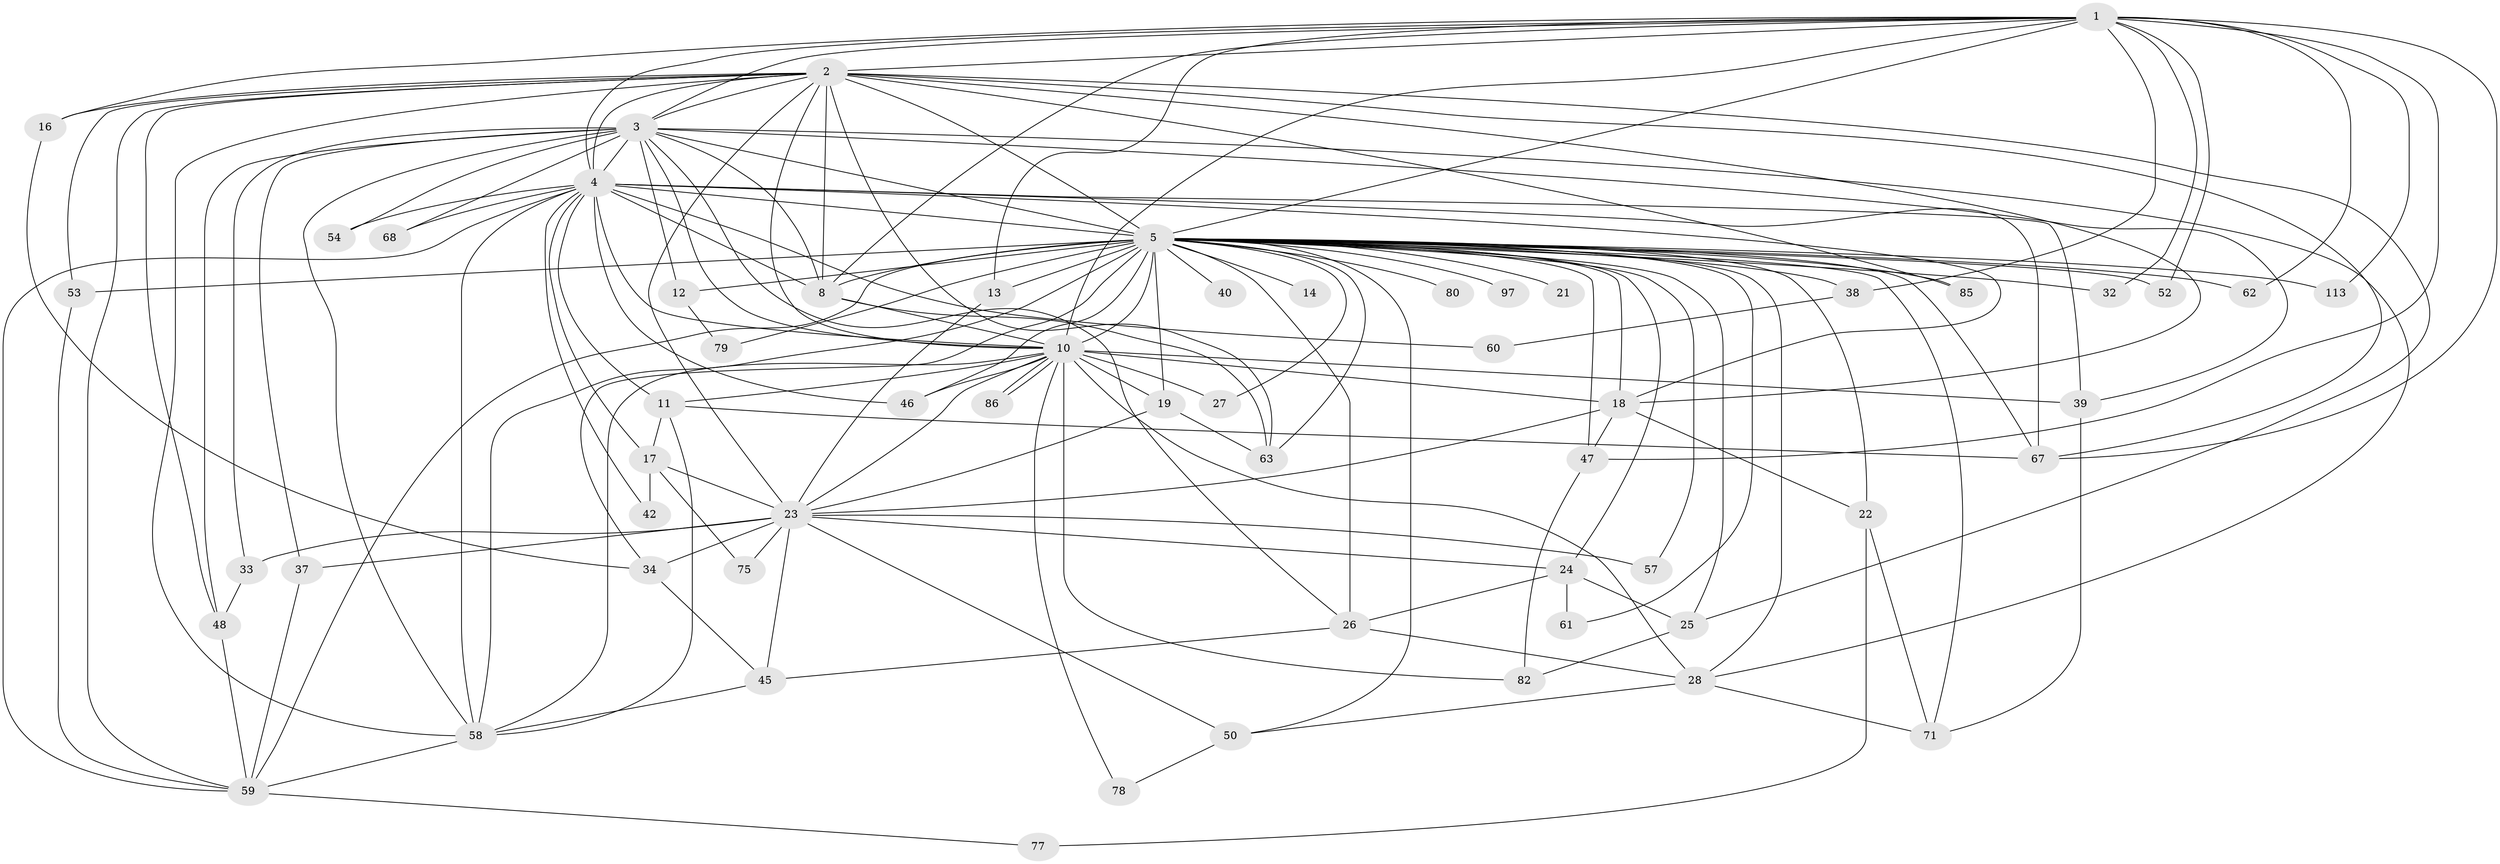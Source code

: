 // original degree distribution, {20: 0.01680672268907563, 24: 0.008403361344537815, 25: 0.008403361344537815, 13: 0.008403361344537815, 18: 0.008403361344537815, 23: 0.01680672268907563, 12: 0.008403361344537815, 28: 0.008403361344537815, 6: 0.04201680672268908, 3: 0.12605042016806722, 2: 0.5462184873949579, 4: 0.15126050420168066, 9: 0.008403361344537815, 10: 0.008403361344537815, 5: 0.01680672268907563, 7: 0.01680672268907563}
// Generated by graph-tools (version 1.1) at 2025/13/03/09/25 04:13:51]
// undirected, 59 vertices, 155 edges
graph export_dot {
graph [start="1"]
  node [color=gray90,style=filled];
  1;
  2 [super="+76+73+115+74+55+41+44+89+87"];
  3;
  4;
  5 [super="+9+20+6+110"];
  8 [super="+92+93+36"];
  10;
  11;
  12 [super="+29"];
  13;
  14;
  16;
  17 [super="+56"];
  18 [super="+101+96+84"];
  19;
  21;
  22;
  23 [super="+109+31+49"];
  24;
  25;
  26 [super="+43"];
  27;
  28 [super="+70+116"];
  32;
  33 [super="+98+118"];
  34 [super="+66+107"];
  37;
  38;
  39 [super="+91"];
  40;
  42;
  45;
  46 [super="+94"];
  47;
  48;
  50;
  52;
  53 [super="+69"];
  54;
  57;
  58 [super="+65+117+108+72"];
  59 [super="+81+83+64"];
  60;
  61;
  62;
  63 [super="+105"];
  67 [super="+106+100"];
  68;
  71 [super="+111"];
  75;
  77;
  78;
  79;
  80;
  82 [super="+88"];
  85;
  86;
  97;
  113;
  1 -- 2 [weight=2];
  1 -- 3;
  1 -- 4;
  1 -- 5 [weight=4];
  1 -- 8 [weight=2];
  1 -- 10;
  1 -- 13;
  1 -- 16;
  1 -- 32;
  1 -- 38;
  1 -- 47;
  1 -- 52;
  1 -- 62;
  1 -- 67;
  1 -- 113;
  2 -- 3;
  2 -- 4 [weight=2];
  2 -- 5 [weight=5];
  2 -- 8;
  2 -- 10 [weight=4];
  2 -- 16;
  2 -- 23 [weight=2];
  2 -- 48;
  2 -- 53;
  2 -- 58;
  2 -- 67;
  2 -- 25;
  2 -- 18 [weight=2];
  2 -- 85;
  2 -- 59;
  2 -- 63;
  3 -- 4;
  3 -- 5 [weight=4];
  3 -- 8;
  3 -- 10;
  3 -- 26;
  3 -- 33 [weight=2];
  3 -- 37;
  3 -- 39;
  3 -- 48;
  3 -- 54;
  3 -- 68;
  3 -- 58;
  3 -- 12;
  3 -- 28;
  4 -- 5 [weight=7];
  4 -- 8;
  4 -- 10;
  4 -- 11;
  4 -- 17;
  4 -- 42;
  4 -- 46;
  4 -- 54;
  4 -- 60;
  4 -- 67;
  4 -- 68;
  4 -- 59;
  4 -- 18;
  4 -- 58;
  4 -- 39;
  5 -- 8 [weight=5];
  5 -- 10 [weight=7];
  5 -- 34;
  5 -- 57;
  5 -- 14 [weight=2];
  5 -- 80 [weight=2];
  5 -- 18 [weight=2];
  5 -- 19;
  5 -- 21;
  5 -- 85;
  5 -- 32;
  5 -- 47;
  5 -- 53;
  5 -- 59;
  5 -- 61;
  5 -- 62;
  5 -- 50;
  5 -- 79;
  5 -- 67;
  5 -- 71;
  5 -- 12;
  5 -- 13;
  5 -- 22;
  5 -- 24;
  5 -- 25;
  5 -- 26;
  5 -- 27;
  5 -- 97 [weight=2];
  5 -- 38;
  5 -- 40 [weight=2];
  5 -- 46;
  5 -- 113;
  5 -- 52;
  5 -- 58;
  5 -- 63;
  5 -- 28;
  8 -- 10;
  8 -- 63;
  10 -- 11;
  10 -- 18;
  10 -- 19;
  10 -- 27;
  10 -- 28;
  10 -- 39;
  10 -- 78;
  10 -- 82;
  10 -- 86;
  10 -- 86;
  10 -- 58;
  10 -- 23;
  10 -- 46;
  11 -- 17 [weight=2];
  11 -- 58;
  11 -- 67;
  12 -- 79;
  13 -- 23;
  16 -- 34;
  17 -- 42;
  17 -- 75;
  17 -- 23;
  18 -- 22;
  18 -- 23;
  18 -- 47;
  19 -- 63;
  19 -- 23;
  22 -- 71;
  22 -- 77;
  23 -- 24 [weight=2];
  23 -- 34;
  23 -- 37;
  23 -- 45;
  23 -- 57;
  23 -- 33;
  23 -- 50;
  23 -- 75;
  24 -- 25;
  24 -- 26;
  24 -- 61;
  25 -- 82;
  26 -- 28;
  26 -- 45;
  28 -- 50;
  28 -- 71;
  33 -- 48;
  34 -- 45;
  37 -- 59;
  38 -- 60;
  39 -- 71;
  45 -- 58;
  47 -- 82;
  48 -- 59;
  50 -- 78;
  53 -- 59;
  58 -- 59;
  59 -- 77;
}

